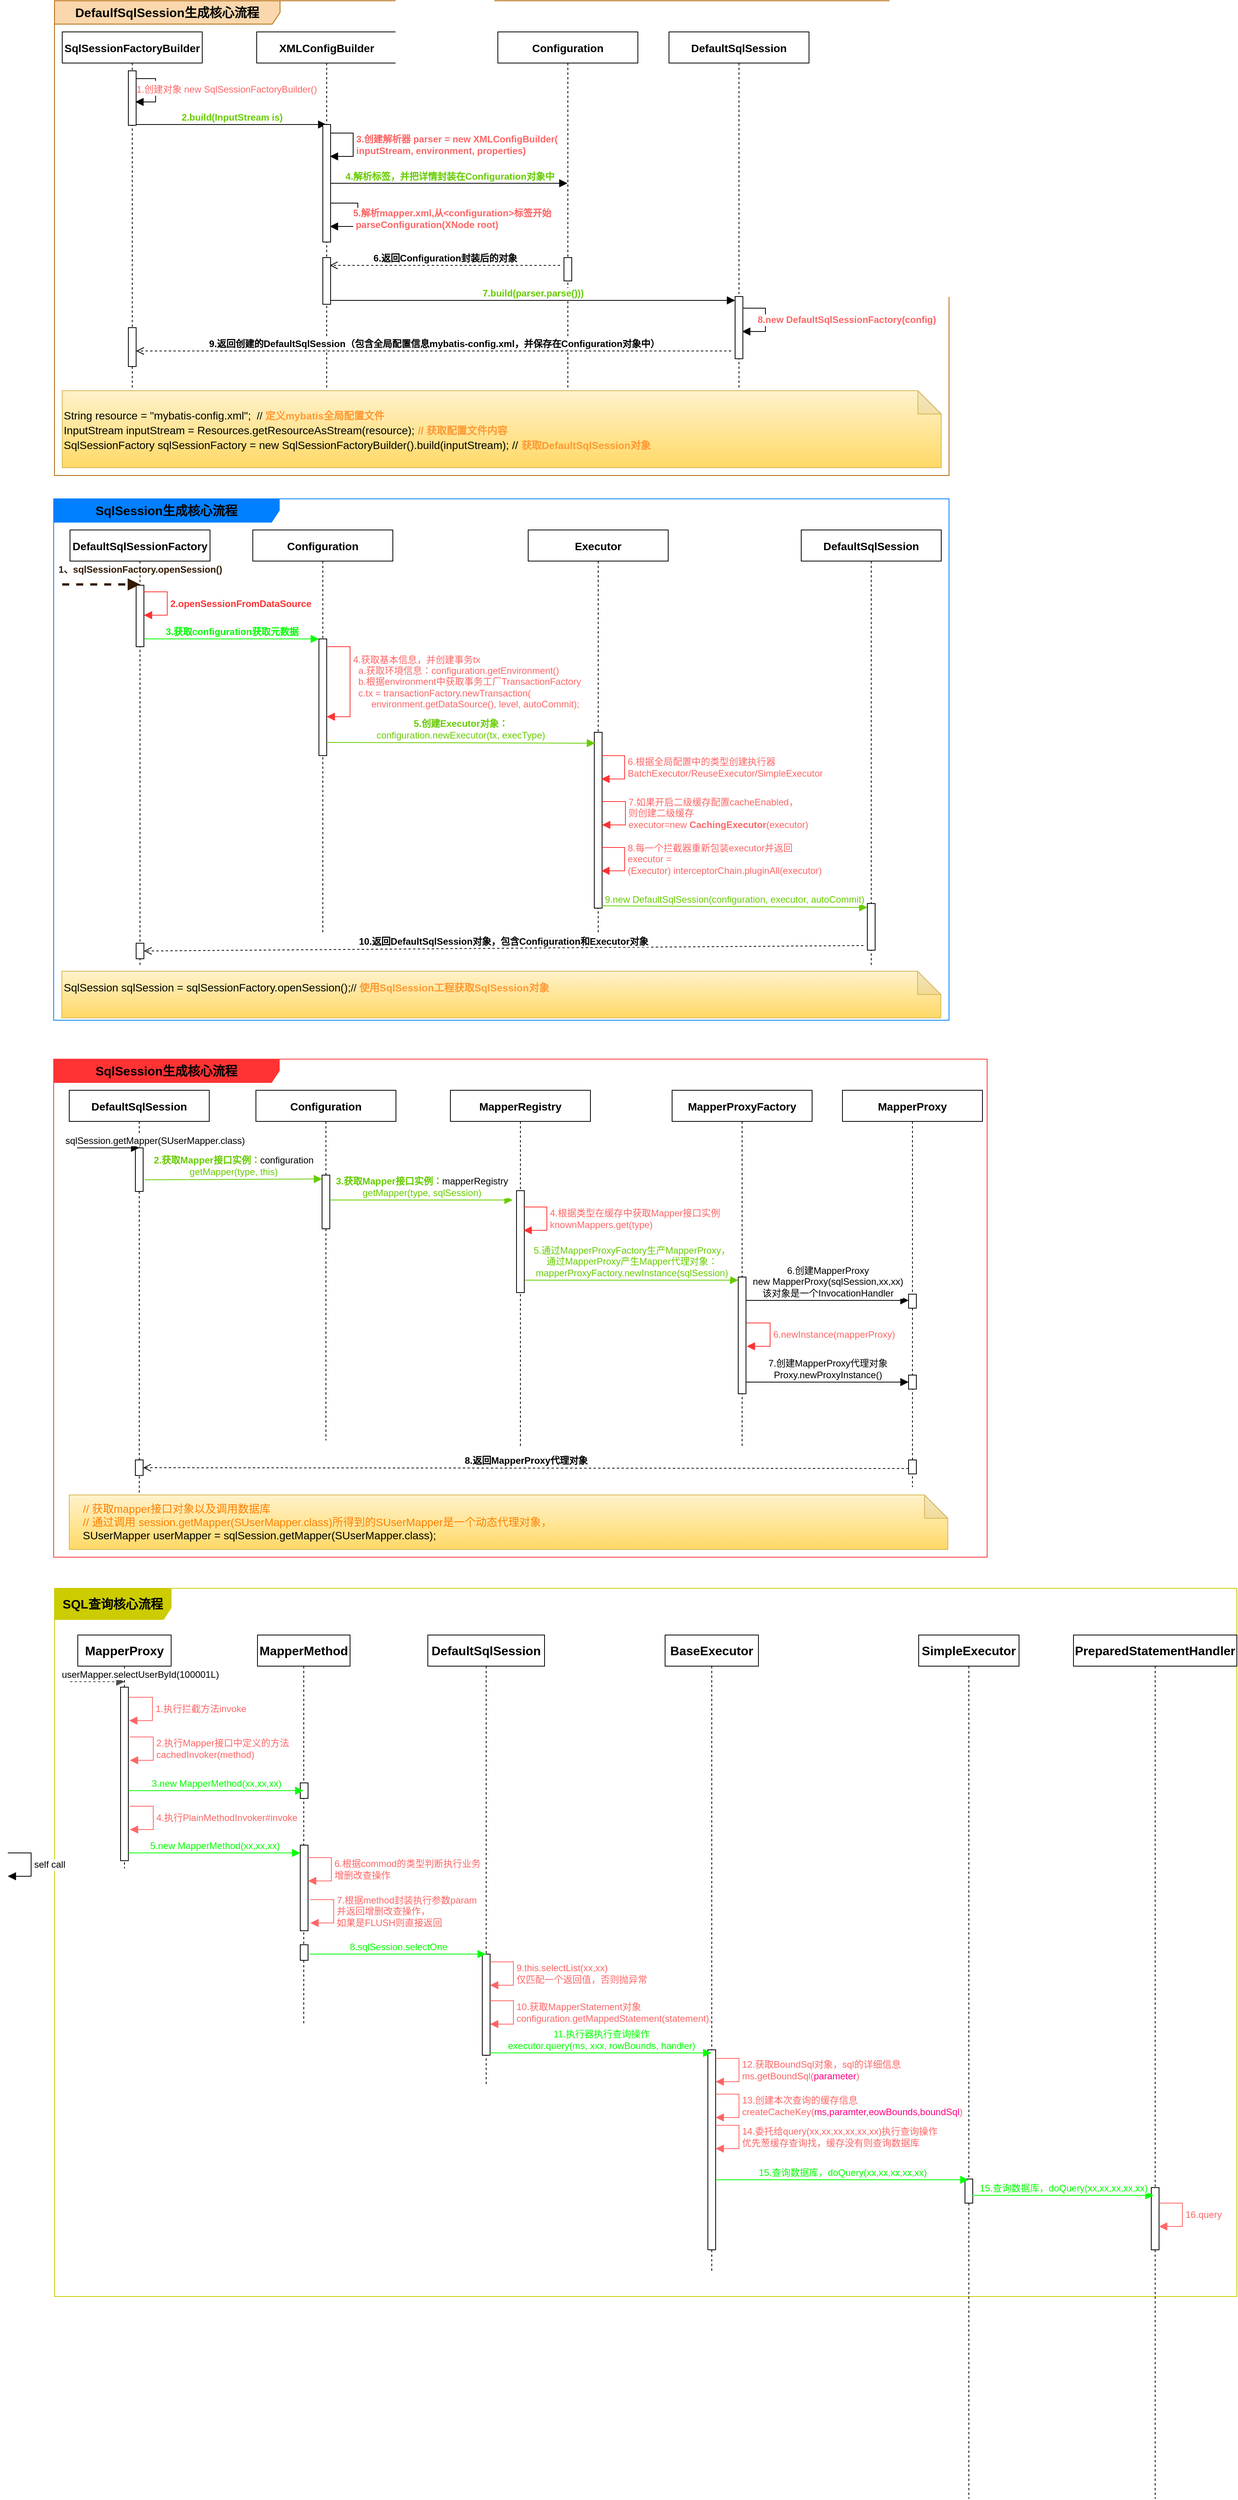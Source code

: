 <mxfile version="22.1.11" type="github">
  <diagram name="Page-1" id="13e1069c-82ec-6db2-03f1-153e76fe0fe0">
    <mxGraphModel dx="706" dy="691" grid="1" gridSize="10" guides="1" tooltips="1" connect="1" arrows="1" fold="1" page="1" pageScale="1" pageWidth="1100" pageHeight="850" background="none" math="0" shadow="0">
      <root>
        <mxCell id="0" />
        <mxCell id="1" parent="0" />
        <mxCell id="zjFDjqaOxEZ_G2lJnjP6-79" value="" style="group" vertex="1" connectable="0" parent="1">
          <mxGeometry x="70" width="1150" height="610" as="geometry" />
        </mxCell>
        <mxCell id="zjFDjqaOxEZ_G2lJnjP6-47" value="&lt;b&gt;DefaulfSqlSession生成核心流程&lt;/b&gt;" style="shape=umlFrame;whiteSpace=wrap;html=1;pointerEvents=0;fontSize=16;fillStyle=solid;swimlaneFillColor=default;width=290;height=30;fillColor=#fad7ac;strokeColor=#b46504;shadow=0;container=0;" vertex="1" parent="zjFDjqaOxEZ_G2lJnjP6-79">
          <mxGeometry width="1150" height="610" as="geometry" />
        </mxCell>
        <mxCell id="zjFDjqaOxEZ_G2lJnjP6-3" value="&lt;font style=&quot;font-size: 14px;&quot;&gt;&lt;b&gt;SqlSessionFactoryBuilder&lt;/b&gt;&lt;/font&gt;" style="shape=umlLifeline;perimeter=lifelinePerimeter;whiteSpace=wrap;html=1;container=0;dropTarget=0;collapsible=0;recursiveResize=0;outlineConnect=0;portConstraint=eastwest;newEdgeStyle={&quot;curved&quot;:0,&quot;rounded&quot;:0};fontSize=16;labelBackgroundColor=none;" vertex="1" parent="zjFDjqaOxEZ_G2lJnjP6-79">
          <mxGeometry x="10" y="40" width="180" height="460" as="geometry" />
        </mxCell>
        <mxCell id="zjFDjqaOxEZ_G2lJnjP6-11" value="" style="html=1;align=left;spacingLeft=2;endArrow=block;rounded=0;edgeStyle=orthogonalEdgeStyle;curved=0;rounded=0;fontSize=12;startSize=8;endSize=8;" edge="1" parent="zjFDjqaOxEZ_G2lJnjP6-79">
          <mxGeometry x="0.854" y="-10" relative="1" as="geometry">
            <mxPoint x="104" y="100" as="sourcePoint" />
            <Array as="points">
              <mxPoint x="130" y="100" />
              <mxPoint x="130" y="130" />
            </Array>
            <mxPoint x="104" y="130" as="targetPoint" />
            <mxPoint as="offset" />
          </mxGeometry>
        </mxCell>
        <mxCell id="zjFDjqaOxEZ_G2lJnjP6-14" value="&lt;font color=&quot;#ff6666&quot; style=&quot;font-size: 12px;&quot;&gt;1.创建对象 new SqlSessionFactoryBuilder()&lt;/font&gt;" style="edgeLabel;html=1;align=center;verticalAlign=middle;resizable=0;points=[];fontSize=16;container=0;" vertex="1" connectable="0" parent="zjFDjqaOxEZ_G2lJnjP6-11">
          <mxGeometry x="0.098" y="2" relative="1" as="geometry">
            <mxPoint x="89" y="-7" as="offset" />
          </mxGeometry>
        </mxCell>
        <mxCell id="zjFDjqaOxEZ_G2lJnjP6-13" value="&lt;b&gt;&lt;font style=&quot;font-size: 14px;&quot;&gt;XMLConfigBuilder&lt;/font&gt;&lt;/b&gt;" style="shape=umlLifeline;perimeter=lifelinePerimeter;whiteSpace=wrap;html=1;container=0;dropTarget=0;collapsible=0;recursiveResize=0;outlineConnect=0;portConstraint=eastwest;newEdgeStyle={&quot;curved&quot;:0,&quot;rounded&quot;:0};fontSize=16;labelBackgroundColor=none;" vertex="1" parent="zjFDjqaOxEZ_G2lJnjP6-79">
          <mxGeometry x="260" y="40" width="180" height="460" as="geometry" />
        </mxCell>
        <mxCell id="zjFDjqaOxEZ_G2lJnjP6-19" value="&lt;b&gt;&lt;font color=&quot;#66cc00&quot;&gt;2.build(InputStream is)&lt;/font&gt;&lt;/b&gt;" style="html=1;verticalAlign=bottom;endArrow=block;curved=0;rounded=0;fontSize=12;startSize=8;endSize=8;" edge="1" parent="zjFDjqaOxEZ_G2lJnjP6-79" target="zjFDjqaOxEZ_G2lJnjP6-13">
          <mxGeometry width="80" relative="1" as="geometry">
            <mxPoint x="105" y="159" as="sourcePoint" />
            <mxPoint x="185" y="159" as="targetPoint" />
          </mxGeometry>
        </mxCell>
        <mxCell id="zjFDjqaOxEZ_G2lJnjP6-28" value="&lt;b&gt;&lt;font color=&quot;#ff6666&quot;&gt;3.创建解析器 parser = new XMLConfigBuilder(&lt;br&gt;inputStream, environment, properties)&lt;/font&gt;&lt;/b&gt;" style="html=1;align=left;spacingLeft=2;endArrow=block;rounded=0;edgeStyle=orthogonalEdgeStyle;curved=0;rounded=0;fontSize=12;startSize=8;endSize=8;" edge="1" parent="zjFDjqaOxEZ_G2lJnjP6-79">
          <mxGeometry relative="1" as="geometry">
            <mxPoint x="354" y="170" as="sourcePoint" />
            <Array as="points">
              <mxPoint x="384" y="200" />
            </Array>
            <mxPoint x="354" y="200" as="targetPoint" />
          </mxGeometry>
        </mxCell>
        <mxCell id="zjFDjqaOxEZ_G2lJnjP6-29" value="&lt;b&gt;&lt;font style=&quot;font-size: 14px;&quot;&gt;Configuration&lt;/font&gt;&lt;/b&gt;" style="shape=umlLifeline;perimeter=lifelinePerimeter;whiteSpace=wrap;html=1;container=0;dropTarget=0;collapsible=0;recursiveResize=0;outlineConnect=0;portConstraint=eastwest;newEdgeStyle={&quot;curved&quot;:0,&quot;rounded&quot;:0};fontSize=16;labelBackgroundColor=none;" vertex="1" parent="zjFDjqaOxEZ_G2lJnjP6-79">
          <mxGeometry x="570" y="40" width="180" height="460" as="geometry" />
        </mxCell>
        <mxCell id="zjFDjqaOxEZ_G2lJnjP6-31" value="&lt;b&gt;&lt;font color=&quot;#66cc00&quot;&gt;4.解析标签，并把详情封装在Configuration对象中&lt;/font&gt;&lt;/b&gt;" style="html=1;verticalAlign=bottom;endArrow=block;curved=0;rounded=0;fontSize=12;startSize=8;endSize=8;" edge="1" parent="zjFDjqaOxEZ_G2lJnjP6-79" source="zjFDjqaOxEZ_G2lJnjP6-16" target="zjFDjqaOxEZ_G2lJnjP6-29">
          <mxGeometry width="80" relative="1" as="geometry">
            <mxPoint x="360" y="240" as="sourcePoint" />
            <mxPoint x="440" y="240" as="targetPoint" />
          </mxGeometry>
        </mxCell>
        <mxCell id="zjFDjqaOxEZ_G2lJnjP6-33" value="&lt;font style=&quot;&quot; color=&quot;#ff6666&quot;&gt;&lt;b&gt;5.解析mapper.xml,从&amp;lt;configuration&amp;gt;标签开始&lt;/b&gt;&lt;br&gt;&lt;b&gt;&amp;nbsp;parseConfiguration(XNode root)&lt;/b&gt;&lt;br&gt;&lt;/font&gt;" style="html=1;align=left;spacingLeft=2;endArrow=block;rounded=0;edgeStyle=orthogonalEdgeStyle;curved=0;rounded=0;fontSize=12;startSize=8;endSize=8;" edge="1" parent="zjFDjqaOxEZ_G2lJnjP6-79">
          <mxGeometry x="0.49" y="-10" relative="1" as="geometry">
            <mxPoint x="354" y="260" as="sourcePoint" />
            <Array as="points">
              <mxPoint x="390" y="260" />
              <mxPoint x="390" y="290" />
            </Array>
            <mxPoint x="354" y="290" as="targetPoint" />
            <mxPoint as="offset" />
          </mxGeometry>
        </mxCell>
        <mxCell id="zjFDjqaOxEZ_G2lJnjP6-37" value="&lt;b&gt;6.返回Configuration封装后的对象&lt;/b&gt;" style="html=1;verticalAlign=bottom;endArrow=open;dashed=1;endSize=8;curved=0;rounded=0;fontSize=12;" edge="1" parent="zjFDjqaOxEZ_G2lJnjP6-79">
          <mxGeometry relative="1" as="geometry">
            <mxPoint x="650" y="340" as="sourcePoint" />
            <mxPoint x="354" y="340" as="targetPoint" />
          </mxGeometry>
        </mxCell>
        <mxCell id="zjFDjqaOxEZ_G2lJnjP6-38" value="&lt;b&gt;&lt;font style=&quot;font-size: 14px;&quot;&gt;DefaultSqlSession&lt;/font&gt;&lt;/b&gt;" style="shape=umlLifeline;perimeter=lifelinePerimeter;whiteSpace=wrap;html=1;container=0;dropTarget=0;collapsible=0;recursiveResize=0;outlineConnect=0;portConstraint=eastwest;newEdgeStyle={&quot;curved&quot;:0,&quot;rounded&quot;:0};fontSize=16;labelBackgroundColor=none;" vertex="1" parent="zjFDjqaOxEZ_G2lJnjP6-79">
          <mxGeometry x="790" y="40" width="180" height="460" as="geometry" />
        </mxCell>
        <mxCell id="zjFDjqaOxEZ_G2lJnjP6-42" value="&lt;font style=&quot;&quot; color=&quot;#ff6666&quot;&gt;&lt;b&gt;8.new DefaultSqlSessionFactory(config)&lt;/b&gt;&lt;/font&gt;" style="html=1;align=left;spacingLeft=2;endArrow=block;rounded=0;edgeStyle=orthogonalEdgeStyle;curved=0;rounded=0;fontSize=12;startSize=8;endSize=8;" edge="1" parent="zjFDjqaOxEZ_G2lJnjP6-79">
          <mxGeometry y="-14" relative="1" as="geometry">
            <mxPoint x="884" y="395" as="sourcePoint" />
            <Array as="points">
              <mxPoint x="914" y="425" />
            </Array>
            <mxPoint x="884" y="425" as="targetPoint" />
            <mxPoint as="offset" />
          </mxGeometry>
        </mxCell>
        <mxCell id="zjFDjqaOxEZ_G2lJnjP6-45" value="&lt;b&gt;9.返回创建的DefaultSqlSession（包含全局配置信息mybatis-config.xml，并保存在Configuration对象中）&lt;/b&gt;" style="html=1;verticalAlign=bottom;endArrow=open;dashed=1;endSize=8;curved=0;rounded=0;fontSize=12;" edge="1" parent="zjFDjqaOxEZ_G2lJnjP6-79">
          <mxGeometry relative="1" as="geometry">
            <mxPoint x="870" y="450" as="sourcePoint" />
            <mxPoint x="105" y="450" as="targetPoint" />
          </mxGeometry>
        </mxCell>
        <mxCell id="zjFDjqaOxEZ_G2lJnjP6-49" value="&lt;div style=&quot;&quot;&gt;&lt;font style=&quot;font-size: 14px;&quot;&gt;String resource = &quot;mybatis-config.xml&quot;;&amp;nbsp;&lt;/font&gt;&lt;span style=&quot;font-size: 13px;&quot;&gt; // &lt;b&gt;&lt;font color=&quot;#ff9933&quot;&gt;定义&lt;/font&gt;&lt;font style=&quot;font-size: 13px;&quot; color=&quot;#ff9933&quot;&gt;mybatis全局配置文件&lt;/font&gt;&lt;/b&gt;&lt;/span&gt;&lt;/div&gt;&lt;div style=&quot;&quot;&gt;&lt;font style=&quot;font-size: 14px;&quot;&gt;InputStream inputStream = Resources.getResourceAsStream(resource);&lt;/font&gt; &lt;b style=&quot;font-size: 14px;&quot;&gt;&lt;font style=&quot;font-size: 13px;&quot; color=&quot;#ff9933&quot;&gt;// 获取配置文件内容&lt;/font&gt;&lt;/b&gt;&lt;/div&gt;&lt;div style=&quot;&quot;&gt;&lt;font style=&quot;font-size: 14px;&quot;&gt;SqlSessionFactory sqlSessionFactory = new SqlSessionFactoryBuilder().build(inputStream); //&lt;/font&gt; &lt;b style=&quot;font-size: 14px;&quot;&gt;&lt;font color=&quot;#ff9933&quot; style=&quot;font-size: 13px;&quot;&gt;获取DefaultSqlSession对象&lt;/font&gt;&lt;/b&gt;&lt;/div&gt;" style="shape=note;whiteSpace=wrap;html=1;backgroundOutline=1;darkOpacity=0.05;fontSize=16;fillColor=#fff2cc;strokeColor=#d6b656;align=left;gradientColor=#ffd966;container=0;" vertex="1" parent="zjFDjqaOxEZ_G2lJnjP6-79">
          <mxGeometry x="10" y="501" width="1130" height="99" as="geometry" />
        </mxCell>
        <mxCell id="zjFDjqaOxEZ_G2lJnjP6-9" value="" style="html=1;points=[[0,0,0,0,5],[0,1,0,0,-5],[1,0,0,0,5],[1,1,0,0,-5]];perimeter=orthogonalPerimeter;outlineConnect=0;targetShapes=umlLifeline;portConstraint=eastwest;newEdgeStyle={&quot;curved&quot;:0,&quot;rounded&quot;:0};fontSize=16;container=0;" vertex="1" parent="zjFDjqaOxEZ_G2lJnjP6-79">
          <mxGeometry x="95" y="90" width="10" height="70" as="geometry" />
        </mxCell>
        <mxCell id="zjFDjqaOxEZ_G2lJnjP6-46" value="" style="html=1;points=[[0,0,0,0,5],[0,1,0,0,-5],[1,0,0,0,5],[1,1,0,0,-5]];perimeter=orthogonalPerimeter;outlineConnect=0;targetShapes=umlLifeline;portConstraint=eastwest;newEdgeStyle={&quot;curved&quot;:0,&quot;rounded&quot;:0};fontSize=16;container=0;" vertex="1" parent="zjFDjqaOxEZ_G2lJnjP6-79">
          <mxGeometry x="95" y="420" width="10" height="50" as="geometry" />
        </mxCell>
        <mxCell id="zjFDjqaOxEZ_G2lJnjP6-16" value="" style="html=1;points=[[0,0,0,0,5],[0,1,0,0,-5],[1,0,0,0,5],[1,1,0,0,-5]];perimeter=orthogonalPerimeter;outlineConnect=0;targetShapes=umlLifeline;portConstraint=eastwest;newEdgeStyle={&quot;curved&quot;:0,&quot;rounded&quot;:0};fontSize=16;container=0;" vertex="1" parent="zjFDjqaOxEZ_G2lJnjP6-79">
          <mxGeometry x="345" y="159" width="10" height="151" as="geometry" />
        </mxCell>
        <mxCell id="zjFDjqaOxEZ_G2lJnjP6-36" value="" style="html=1;points=[[0,0,0,0,5],[0,1,0,0,-5],[1,0,0,0,5],[1,1,0,0,-5]];perimeter=orthogonalPerimeter;outlineConnect=0;targetShapes=umlLifeline;portConstraint=eastwest;newEdgeStyle={&quot;curved&quot;:0,&quot;rounded&quot;:0};fontSize=16;container=0;" vertex="1" parent="zjFDjqaOxEZ_G2lJnjP6-79">
          <mxGeometry x="345" y="330" width="10" height="60" as="geometry" />
        </mxCell>
        <mxCell id="zjFDjqaOxEZ_G2lJnjP6-35" value="" style="html=1;points=[[0,0,0,0,5],[0,1,0,0,-5],[1,0,0,0,5],[1,1,0,0,-5]];perimeter=orthogonalPerimeter;outlineConnect=0;targetShapes=umlLifeline;portConstraint=eastwest;newEdgeStyle={&quot;curved&quot;:0,&quot;rounded&quot;:0};fontSize=16;container=0;" vertex="1" parent="zjFDjqaOxEZ_G2lJnjP6-79">
          <mxGeometry x="655" y="330" width="10" height="30" as="geometry" />
        </mxCell>
        <mxCell id="zjFDjqaOxEZ_G2lJnjP6-39" value="" style="html=1;points=[[0,0,0,0,5],[0,1,0,0,-5],[1,0,0,0,5],[1,1,0,0,-5]];perimeter=orthogonalPerimeter;outlineConnect=0;targetShapes=umlLifeline;portConstraint=eastwest;newEdgeStyle={&quot;curved&quot;:0,&quot;rounded&quot;:0};fontSize=16;container=0;" vertex="1" parent="zjFDjqaOxEZ_G2lJnjP6-79">
          <mxGeometry x="875" y="380" width="10" height="80" as="geometry" />
        </mxCell>
        <mxCell id="zjFDjqaOxEZ_G2lJnjP6-40" value="&lt;b&gt;&lt;font color=&quot;#66cc00&quot;&gt;7.build(parser.parse()))&lt;/font&gt;&lt;/b&gt;" style="html=1;verticalAlign=bottom;endArrow=block;curved=0;rounded=0;fontSize=12;startSize=8;endSize=8;exitX=1;exitY=1;exitDx=0;exitDy=-5;exitPerimeter=0;entryX=0;entryY=0;entryDx=0;entryDy=5;entryPerimeter=0;" edge="1" parent="zjFDjqaOxEZ_G2lJnjP6-79" source="zjFDjqaOxEZ_G2lJnjP6-36" target="zjFDjqaOxEZ_G2lJnjP6-39">
          <mxGeometry width="80" relative="1" as="geometry">
            <mxPoint x="354" y="374" as="sourcePoint" />
            <mxPoint x="870" y="390" as="targetPoint" />
          </mxGeometry>
        </mxCell>
        <mxCell id="zjFDjqaOxEZ_G2lJnjP6-135" value="" style="group" vertex="1" connectable="0" parent="1">
          <mxGeometry x="69" y="640" width="1151" height="670" as="geometry" />
        </mxCell>
        <mxCell id="zjFDjqaOxEZ_G2lJnjP6-81" value="&lt;b&gt;SqlSession生成核心流程&lt;/b&gt;" style="shape=umlFrame;whiteSpace=wrap;html=1;pointerEvents=0;fontSize=16;fillStyle=solid;swimlaneFillColor=default;width=290;height=30;fillColor=#007FFF;strokeColor=#007FFF;shadow=0;container=0;gradientColor=none;" vertex="1" parent="zjFDjqaOxEZ_G2lJnjP6-135">
          <mxGeometry width="1151" height="670" as="geometry" />
        </mxCell>
        <mxCell id="zjFDjqaOxEZ_G2lJnjP6-82" value="&lt;font style=&quot;font-size: 14px;&quot;&gt;&lt;b&gt;DefaultSqlSessionFactory&lt;/b&gt;&lt;/font&gt;" style="shape=umlLifeline;perimeter=lifelinePerimeter;whiteSpace=wrap;html=1;container=0;dropTarget=0;collapsible=0;recursiveResize=0;outlineConnect=0;portConstraint=eastwest;newEdgeStyle={&quot;curved&quot;:0,&quot;rounded&quot;:0};fontSize=16;labelBackgroundColor=none;" vertex="1" parent="zjFDjqaOxEZ_G2lJnjP6-135">
          <mxGeometry x="21" y="40" width="180" height="560" as="geometry" />
        </mxCell>
        <mxCell id="zjFDjqaOxEZ_G2lJnjP6-96" value="" style="html=1;points=[[0,0,0,0,5],[0,1,0,0,-5],[1,0,0,0,5],[1,1,0,0,-5]];perimeter=orthogonalPerimeter;outlineConnect=0;targetShapes=umlLifeline;portConstraint=eastwest;newEdgeStyle={&quot;curved&quot;:0,&quot;rounded&quot;:0};fontSize=16;container=0;" vertex="1" parent="zjFDjqaOxEZ_G2lJnjP6-82">
          <mxGeometry x="85" y="71" width="10" height="79" as="geometry" />
        </mxCell>
        <mxCell id="zjFDjqaOxEZ_G2lJnjP6-133" value="" style="html=1;points=[[0,0,0,0,5],[0,1,0,0,-5],[1,0,0,0,5],[1,1,0,0,-5]];perimeter=orthogonalPerimeter;outlineConnect=0;targetShapes=umlLifeline;portConstraint=eastwest;newEdgeStyle={&quot;curved&quot;:0,&quot;rounded&quot;:0};fontSize=16;" vertex="1" parent="zjFDjqaOxEZ_G2lJnjP6-82">
          <mxGeometry x="85" y="531" width="10" height="20" as="geometry" />
        </mxCell>
        <mxCell id="zjFDjqaOxEZ_G2lJnjP6-85" value="&lt;b style=&quot;border-color: var(--border-color);&quot;&gt;&lt;font style=&quot;border-color: var(--border-color); font-size: 14px;&quot;&gt;Configuration&lt;/font&gt;&lt;/b&gt;" style="shape=umlLifeline;perimeter=lifelinePerimeter;whiteSpace=wrap;html=1;container=0;dropTarget=0;collapsible=0;recursiveResize=0;outlineConnect=0;portConstraint=eastwest;newEdgeStyle={&quot;curved&quot;:0,&quot;rounded&quot;:0};fontSize=16;labelBackgroundColor=none;" vertex="1" parent="zjFDjqaOxEZ_G2lJnjP6-135">
          <mxGeometry x="256" y="40" width="180" height="520" as="geometry" />
        </mxCell>
        <mxCell id="zjFDjqaOxEZ_G2lJnjP6-119" value="" style="html=1;points=[[0,0,0,0,5],[0,1,0,0,-5],[1,0,0,0,5],[1,1,0,0,-5]];perimeter=orthogonalPerimeter;outlineConnect=0;targetShapes=umlLifeline;portConstraint=eastwest;newEdgeStyle={&quot;curved&quot;:0,&quot;rounded&quot;:0};fontSize=16;" vertex="1" parent="zjFDjqaOxEZ_G2lJnjP6-85">
          <mxGeometry x="85" y="140" width="10" height="150" as="geometry" />
        </mxCell>
        <mxCell id="zjFDjqaOxEZ_G2lJnjP6-88" value="&lt;b&gt;&lt;font style=&quot;font-size: 14px;&quot;&gt;Executor&lt;/font&gt;&lt;/b&gt;" style="shape=umlLifeline;perimeter=lifelinePerimeter;whiteSpace=wrap;html=1;container=0;dropTarget=0;collapsible=0;recursiveResize=0;outlineConnect=0;portConstraint=eastwest;newEdgeStyle={&quot;curved&quot;:0,&quot;rounded&quot;:0};fontSize=16;labelBackgroundColor=none;" vertex="1" parent="zjFDjqaOxEZ_G2lJnjP6-135">
          <mxGeometry x="610" y="40" width="180" height="520" as="geometry" />
        </mxCell>
        <mxCell id="zjFDjqaOxEZ_G2lJnjP6-121" value="" style="html=1;points=[[0,0,0,0,5],[0,1,0,0,-5],[1,0,0,0,5],[1,1,0,0,-5]];perimeter=orthogonalPerimeter;outlineConnect=0;targetShapes=umlLifeline;portConstraint=eastwest;newEdgeStyle={&quot;curved&quot;:0,&quot;rounded&quot;:0};fontSize=16;" vertex="1" parent="zjFDjqaOxEZ_G2lJnjP6-88">
          <mxGeometry x="85" y="260" width="10" height="226" as="geometry" />
        </mxCell>
        <mxCell id="zjFDjqaOxEZ_G2lJnjP6-92" value="&lt;b&gt;&lt;font style=&quot;font-size: 14px;&quot;&gt;DefaultSqlSession&lt;/font&gt;&lt;/b&gt;" style="shape=umlLifeline;perimeter=lifelinePerimeter;whiteSpace=wrap;html=1;container=0;dropTarget=0;collapsible=0;recursiveResize=0;outlineConnect=0;portConstraint=eastwest;newEdgeStyle={&quot;curved&quot;:0,&quot;rounded&quot;:0};fontSize=16;labelBackgroundColor=none;" vertex="1" parent="zjFDjqaOxEZ_G2lJnjP6-135">
          <mxGeometry x="961" y="40" width="180" height="560" as="geometry" />
        </mxCell>
        <mxCell id="zjFDjqaOxEZ_G2lJnjP6-126" value="" style="html=1;points=[[0,0,0,0,5],[0,1,0,0,-5],[1,0,0,0,5],[1,1,0,0,-5]];perimeter=orthogonalPerimeter;outlineConnect=0;targetShapes=umlLifeline;portConstraint=eastwest;newEdgeStyle={&quot;curved&quot;:0,&quot;rounded&quot;:0};fontSize=16;" vertex="1" parent="zjFDjqaOxEZ_G2lJnjP6-92">
          <mxGeometry x="85" y="480" width="10" height="60" as="geometry" />
        </mxCell>
        <mxCell id="zjFDjqaOxEZ_G2lJnjP6-95" value="&lt;div style=&quot;font-size: 14px;&quot;&gt;&lt;font style=&quot;font-size: 14px;&quot;&gt;SqlSession sqlSession = sqlSessionFactory.openSession();&lt;/font&gt;&lt;span style=&quot;font-size: 13px; background-color: initial;&quot;&gt;// &lt;font color=&quot;#ff9933&quot;&gt;&lt;b&gt;使用SqlSession工程获取SqlSession对象&lt;/b&gt;&lt;/font&gt;&lt;/span&gt;&lt;/div&gt;&lt;div style=&quot;&quot;&gt;&lt;br&gt;&lt;/div&gt;" style="shape=note;whiteSpace=wrap;html=1;backgroundOutline=1;darkOpacity=0.05;fontSize=16;fillColor=#fff2cc;strokeColor=#d6b656;align=left;gradientColor=#ffd966;container=0;" vertex="1" parent="zjFDjqaOxEZ_G2lJnjP6-135">
          <mxGeometry x="10.5" y="607" width="1130" height="60" as="geometry" />
        </mxCell>
        <mxCell id="zjFDjqaOxEZ_G2lJnjP6-106" value="&lt;b&gt;&lt;font color=&quot;#331a00&quot;&gt;1、sqlSessionFactory.openSession()&lt;/font&gt;&lt;/b&gt;" style="html=1;verticalAlign=bottom;endArrow=block;curved=0;rounded=0;fontSize=12;startSize=8;endSize=8;dashed=1;strokeWidth=3;strokeColor=#331A00;" edge="1" parent="zjFDjqaOxEZ_G2lJnjP6-135">
          <mxGeometry x="1" y="10" width="80" relative="1" as="geometry">
            <mxPoint x="11" y="110" as="sourcePoint" />
            <mxPoint x="111" y="110" as="targetPoint" />
            <mxPoint as="offset" />
          </mxGeometry>
        </mxCell>
        <mxCell id="zjFDjqaOxEZ_G2lJnjP6-110" value="&lt;b&gt;&lt;font color=&quot;#ff3333&quot;&gt;2.openSessionFromDataSource&lt;/font&gt;&lt;/b&gt;" style="html=1;align=left;spacingLeft=2;endArrow=block;rounded=0;edgeStyle=orthogonalEdgeStyle;curved=0;rounded=0;fontSize=12;startSize=8;endSize=8;strokeColor=#FF3333;" edge="1" parent="zjFDjqaOxEZ_G2lJnjP6-135">
          <mxGeometry relative="1" as="geometry">
            <mxPoint x="116" y="119.5" as="sourcePoint" />
            <Array as="points">
              <mxPoint x="146" y="149.5" />
            </Array>
            <mxPoint x="116" y="149.5" as="targetPoint" />
            <mxPoint as="offset" />
          </mxGeometry>
        </mxCell>
        <mxCell id="zjFDjqaOxEZ_G2lJnjP6-120" value="&lt;b&gt;&lt;font color=&quot;#00ff00&quot;&gt;3.获取configuration获取元数据&lt;/font&gt;&lt;/b&gt;" style="html=1;verticalAlign=bottom;endArrow=block;curved=0;rounded=0;fontSize=12;startSize=8;endSize=8;strokeColor=#00FF00;" edge="1" parent="zjFDjqaOxEZ_G2lJnjP6-135">
          <mxGeometry width="80" relative="1" as="geometry">
            <mxPoint x="117" y="180" as="sourcePoint" />
            <mxPoint x="341" y="180" as="targetPoint" />
          </mxGeometry>
        </mxCell>
        <mxCell id="zjFDjqaOxEZ_G2lJnjP6-122" value="&lt;font color=&quot;#66cc00&quot;&gt;&lt;b&gt;5.创建Executor对象：&lt;/b&gt;&lt;br&gt;configuration.newExecutor(tx, execType)&lt;/font&gt;" style="html=1;verticalAlign=bottom;endArrow=block;curved=0;rounded=0;fontSize=12;startSize=8;endSize=8;strokeColor=#66CC00;" edge="1" parent="zjFDjqaOxEZ_G2lJnjP6-135">
          <mxGeometry width="80" relative="1" as="geometry">
            <mxPoint x="351" y="313" as="sourcePoint" />
            <mxPoint x="696" y="314" as="targetPoint" />
          </mxGeometry>
        </mxCell>
        <mxCell id="zjFDjqaOxEZ_G2lJnjP6-124" value="&lt;font color=&quot;#ff6666&quot;&gt;7.如果开启二级缓存配置cacheEnabled，&lt;br&gt;则创建二级缓存 &lt;br&gt;executor=new &lt;b&gt;CachingExecutor&lt;/b&gt;(executor)&lt;/font&gt;" style="html=1;align=left;spacingLeft=2;endArrow=block;rounded=0;edgeStyle=orthogonalEdgeStyle;curved=0;rounded=0;fontSize=12;startSize=8;endSize=8;strokeColor=#FF3333;" edge="1" parent="zjFDjqaOxEZ_G2lJnjP6-135">
          <mxGeometry relative="1" as="geometry">
            <mxPoint x="705" y="389" as="sourcePoint" />
            <Array as="points">
              <mxPoint x="735" y="419" />
            </Array>
            <mxPoint x="705" y="419" as="targetPoint" />
            <mxPoint as="offset" />
          </mxGeometry>
        </mxCell>
        <mxCell id="zjFDjqaOxEZ_G2lJnjP6-125" value="&lt;font color=&quot;#ff6666&quot;&gt;8.每一个拦截器重新包装executor并返回&lt;br&gt;executor = &lt;br&gt;(Executor) interceptorChain.pluginAll(executor)&lt;/font&gt;" style="html=1;align=left;spacingLeft=2;endArrow=block;rounded=0;edgeStyle=orthogonalEdgeStyle;curved=0;rounded=0;fontSize=12;startSize=8;endSize=8;strokeColor=#FF3333;" edge="1" parent="zjFDjqaOxEZ_G2lJnjP6-135">
          <mxGeometry relative="1" as="geometry">
            <mxPoint x="704" y="448" as="sourcePoint" />
            <Array as="points">
              <mxPoint x="734" y="478" />
            </Array>
            <mxPoint x="704" y="478" as="targetPoint" />
            <mxPoint as="offset" />
          </mxGeometry>
        </mxCell>
        <mxCell id="zjFDjqaOxEZ_G2lJnjP6-127" value="&lt;font color=&quot;#66cc00&quot;&gt;9.new DefaultSqlSession(configuration, executor, autoCommit)&lt;/font&gt;" style="html=1;verticalAlign=bottom;endArrow=block;curved=0;rounded=0;fontSize=12;startSize=8;endSize=8;entryX=0;entryY=0;entryDx=0;entryDy=5;entryPerimeter=0;strokeColor=#66CC00;" edge="1" parent="zjFDjqaOxEZ_G2lJnjP6-135" target="zjFDjqaOxEZ_G2lJnjP6-126">
          <mxGeometry width="80" relative="1" as="geometry">
            <mxPoint x="705" y="523" as="sourcePoint" />
            <mxPoint x="1041" y="524" as="targetPoint" />
          </mxGeometry>
        </mxCell>
        <mxCell id="zjFDjqaOxEZ_G2lJnjP6-128" value="&lt;b&gt;10.返回DefaultSqlSession对象，包含Configuration和Executor对象&lt;/b&gt;" style="html=1;verticalAlign=bottom;endArrow=open;dashed=1;endSize=8;curved=0;rounded=0;fontSize=12;entryX=1;entryY=1;entryDx=0;entryDy=-5;entryPerimeter=0;" edge="1" parent="zjFDjqaOxEZ_G2lJnjP6-135">
          <mxGeometry x="0.001" relative="1" as="geometry">
            <mxPoint x="1041" y="574" as="sourcePoint" />
            <mxPoint x="116" y="581" as="targetPoint" />
            <mxPoint as="offset" />
          </mxGeometry>
        </mxCell>
        <mxCell id="zjFDjqaOxEZ_G2lJnjP6-132" value="&lt;div&gt;&lt;font color=&quot;#ff6666&quot;&gt;4.获取基本信息，并创建事务tx&lt;/font&gt;&lt;/div&gt;&lt;div&gt;&lt;font color=&quot;#ff6666&quot;&gt;&amp;nbsp; a.获取环境信息：configuration.getEnvironment()&lt;/font&gt;&lt;/div&gt;&lt;div&gt;&lt;font color=&quot;#ff6666&quot;&gt;&amp;nbsp; b.根据environment中获取事务工厂TransactionFactory&lt;/font&gt;&lt;/div&gt;&lt;div&gt;&lt;font color=&quot;#ff6666&quot;&gt;&amp;nbsp; c.tx = transactionFactory.newTransaction(&lt;/font&gt;&lt;/div&gt;&lt;div&gt;&lt;font color=&quot;#ff6666&quot;&gt;&amp;nbsp; &amp;nbsp; &amp;nbsp; &amp;nbsp;environment.getDataSource(), level, autoCommit);&lt;/font&gt;&lt;/div&gt;" style="html=1;align=left;spacingLeft=2;endArrow=block;rounded=0;edgeStyle=orthogonalEdgeStyle;curved=0;rounded=0;fontSize=12;startSize=8;endSize=8;strokeColor=#FF3333;" edge="1" parent="zjFDjqaOxEZ_G2lJnjP6-135">
          <mxGeometry relative="1" as="geometry">
            <mxPoint x="351" y="190" as="sourcePoint" />
            <Array as="points">
              <mxPoint x="381" y="190" />
              <mxPoint x="381" y="280" />
              <mxPoint x="351" y="280" />
            </Array>
            <mxPoint x="351" y="280" as="targetPoint" />
            <mxPoint as="offset" />
          </mxGeometry>
        </mxCell>
        <mxCell id="zjFDjqaOxEZ_G2lJnjP6-134" value="&lt;div&gt;&lt;font color=&quot;#ff6666&quot;&gt;6.根据全局配置中的类型创建执行器&lt;/font&gt;&lt;/div&gt;&lt;div&gt;&lt;font color=&quot;#ff6666&quot;&gt;BatchExecutor/ReuseExecutor/SimpleExecutor&lt;/font&gt;&lt;/div&gt;" style="html=1;align=left;spacingLeft=2;endArrow=block;rounded=0;edgeStyle=orthogonalEdgeStyle;curved=0;rounded=0;fontSize=12;startSize=8;endSize=8;strokeColor=#FF3333;" edge="1" parent="zjFDjqaOxEZ_G2lJnjP6-135">
          <mxGeometry relative="1" as="geometry">
            <mxPoint x="704" y="330" as="sourcePoint" />
            <Array as="points">
              <mxPoint x="734" y="360" />
            </Array>
            <mxPoint x="704" y="360" as="targetPoint" />
            <mxPoint as="offset" />
          </mxGeometry>
        </mxCell>
        <mxCell id="zjFDjqaOxEZ_G2lJnjP6-185" value="" style="group" vertex="1" connectable="0" parent="1">
          <mxGeometry x="69" y="1360" width="1200" height="640" as="geometry" />
        </mxCell>
        <mxCell id="zjFDjqaOxEZ_G2lJnjP6-140" value="&lt;b&gt;SqlSession生成核心流程&lt;/b&gt;" style="shape=umlFrame;whiteSpace=wrap;html=1;pointerEvents=0;fontSize=16;fillStyle=solid;swimlaneFillColor=default;width=290;height=30;fillColor=#FF3333;strokeColor=#FF3333;shadow=0;container=0;gradientColor=none;" vertex="1" parent="zjFDjqaOxEZ_G2lJnjP6-185">
          <mxGeometry width="1200" height="640" as="geometry" />
        </mxCell>
        <mxCell id="zjFDjqaOxEZ_G2lJnjP6-141" value="&lt;font style=&quot;font-size: 14px;&quot;&gt;&lt;b&gt;DefaultSqlSession&lt;/b&gt;&lt;/font&gt;" style="shape=umlLifeline;perimeter=lifelinePerimeter;whiteSpace=wrap;html=1;container=0;dropTarget=0;collapsible=0;recursiveResize=0;outlineConnect=0;portConstraint=eastwest;newEdgeStyle={&quot;curved&quot;:0,&quot;rounded&quot;:0};fontSize=16;labelBackgroundColor=none;" vertex="1" parent="zjFDjqaOxEZ_G2lJnjP6-185">
          <mxGeometry x="20" y="40" width="180" height="520" as="geometry" />
        </mxCell>
        <mxCell id="zjFDjqaOxEZ_G2lJnjP6-142" value="" style="html=1;points=[[0,0,0,0,5],[0,1,0,0,-5],[1,0,0,0,5],[1,1,0,0,-5]];perimeter=orthogonalPerimeter;outlineConnect=0;targetShapes=umlLifeline;portConstraint=eastwest;newEdgeStyle={&quot;curved&quot;:0,&quot;rounded&quot;:0};fontSize=16;container=0;" vertex="1" parent="zjFDjqaOxEZ_G2lJnjP6-141">
          <mxGeometry x="85" y="74" width="10" height="56" as="geometry" />
        </mxCell>
        <mxCell id="zjFDjqaOxEZ_G2lJnjP6-143" value="" style="html=1;points=[[0,0,0,0,5],[0,1,0,0,-5],[1,0,0,0,5],[1,1,0,0,-5]];perimeter=orthogonalPerimeter;outlineConnect=0;targetShapes=umlLifeline;portConstraint=eastwest;newEdgeStyle={&quot;curved&quot;:0,&quot;rounded&quot;:0};fontSize=16;" vertex="1" parent="zjFDjqaOxEZ_G2lJnjP6-141">
          <mxGeometry x="85" y="475" width="10" height="20" as="geometry" />
        </mxCell>
        <mxCell id="zjFDjqaOxEZ_G2lJnjP6-144" value="&lt;b style=&quot;border-color: var(--border-color);&quot;&gt;&lt;font style=&quot;border-color: var(--border-color); font-size: 14px;&quot;&gt;Configuration&lt;/font&gt;&lt;/b&gt;" style="shape=umlLifeline;perimeter=lifelinePerimeter;whiteSpace=wrap;html=1;container=0;dropTarget=0;collapsible=0;recursiveResize=0;outlineConnect=0;portConstraint=eastwest;newEdgeStyle={&quot;curved&quot;:0,&quot;rounded&quot;:0};fontSize=16;labelBackgroundColor=none;" vertex="1" parent="zjFDjqaOxEZ_G2lJnjP6-185">
          <mxGeometry x="260" y="40" width="180" height="450" as="geometry" />
        </mxCell>
        <mxCell id="zjFDjqaOxEZ_G2lJnjP6-145" value="" style="html=1;points=[[0,0,0,0,5],[0,1,0,0,-5],[1,0,0,0,5],[1,1,0,0,-5]];perimeter=orthogonalPerimeter;outlineConnect=0;targetShapes=umlLifeline;portConstraint=eastwest;newEdgeStyle={&quot;curved&quot;:0,&quot;rounded&quot;:0};fontSize=16;" vertex="1" parent="zjFDjqaOxEZ_G2lJnjP6-144">
          <mxGeometry x="85" y="109" width="10" height="69" as="geometry" />
        </mxCell>
        <mxCell id="zjFDjqaOxEZ_G2lJnjP6-146" value="&lt;b&gt;&lt;font style=&quot;font-size: 14px;&quot;&gt;MapperRegistry&lt;/font&gt;&lt;/b&gt;" style="shape=umlLifeline;perimeter=lifelinePerimeter;whiteSpace=wrap;html=1;container=0;dropTarget=0;collapsible=0;recursiveResize=0;outlineConnect=0;portConstraint=eastwest;newEdgeStyle={&quot;curved&quot;:0,&quot;rounded&quot;:0};fontSize=16;labelBackgroundColor=none;" vertex="1" parent="zjFDjqaOxEZ_G2lJnjP6-185">
          <mxGeometry x="510" y="40" width="180" height="460" as="geometry" />
        </mxCell>
        <mxCell id="zjFDjqaOxEZ_G2lJnjP6-161" value="" style="html=1;points=[[0,0,0,0,5],[0,1,0,0,-5],[1,0,0,0,5],[1,1,0,0,-5]];perimeter=orthogonalPerimeter;outlineConnect=0;targetShapes=umlLifeline;portConstraint=eastwest;newEdgeStyle={&quot;curved&quot;:0,&quot;rounded&quot;:0};fontSize=16;" vertex="1" parent="zjFDjqaOxEZ_G2lJnjP6-146">
          <mxGeometry x="85" y="129" width="10" height="131" as="geometry" />
        </mxCell>
        <mxCell id="zjFDjqaOxEZ_G2lJnjP6-148" value="&lt;b&gt;&lt;font style=&quot;font-size: 14px;&quot;&gt;MapperProxyFactory&lt;/font&gt;&lt;/b&gt;" style="shape=umlLifeline;perimeter=lifelinePerimeter;whiteSpace=wrap;html=1;container=0;dropTarget=0;collapsible=0;recursiveResize=0;outlineConnect=0;portConstraint=eastwest;newEdgeStyle={&quot;curved&quot;:0,&quot;rounded&quot;:0};fontSize=16;labelBackgroundColor=none;" vertex="1" parent="zjFDjqaOxEZ_G2lJnjP6-185">
          <mxGeometry x="795" y="40" width="180" height="460" as="geometry" />
        </mxCell>
        <mxCell id="zjFDjqaOxEZ_G2lJnjP6-171" value="" style="html=1;points=[[0,0,0,0,5],[0,1,0,0,-5],[1,0,0,0,5],[1,1,0,0,-5]];perimeter=orthogonalPerimeter;outlineConnect=0;targetShapes=umlLifeline;portConstraint=eastwest;newEdgeStyle={&quot;curved&quot;:0,&quot;rounded&quot;:0};fontSize=16;" vertex="1" parent="zjFDjqaOxEZ_G2lJnjP6-148">
          <mxGeometry x="85" y="240" width="10" height="150" as="geometry" />
        </mxCell>
        <mxCell id="zjFDjqaOxEZ_G2lJnjP6-150" value="&lt;div style=&quot;font-size: 14px;&quot;&gt;&lt;div&gt;&lt;font color=&quot;#ff8000&quot;&gt;&amp;nbsp; &amp;nbsp; // 获取mapper接口对象以及调用数据库&lt;/font&gt;&lt;/div&gt;&lt;div&gt;&lt;font color=&quot;#ff8000&quot;&gt;&amp;nbsp; &amp;nbsp; // 通过调用 session.getMapper(SUserMapper.class)所得到的SUserMapper是一个动态代理对象，&lt;/font&gt;&lt;/div&gt;&lt;div&gt;&lt;span style=&quot;background-color: initial;&quot;&gt;&amp;nbsp; &amp;nbsp; SUserMapper userMapper = sqlSession.getMapper(SUserMapper.class);&lt;/span&gt;&lt;br&gt;&lt;/div&gt;&lt;/div&gt;" style="shape=note;whiteSpace=wrap;html=1;backgroundOutline=1;darkOpacity=0.05;fontSize=16;fillColor=#fff2cc;strokeColor=#d6b656;align=left;gradientColor=#ffd966;container=0;" vertex="1" parent="zjFDjqaOxEZ_G2lJnjP6-185">
          <mxGeometry x="20" y="560" width="1129.5" height="70" as="geometry" />
        </mxCell>
        <mxCell id="zjFDjqaOxEZ_G2lJnjP6-154" value="&lt;font color=&quot;#66cc00&quot;&gt;&lt;b&gt;2.获取Mapper接口实例：&lt;/b&gt;&lt;/font&gt;configuration&lt;font color=&quot;#66cc00&quot;&gt;&lt;br&gt;getMapper(type, this)&lt;br&gt;&lt;/font&gt;" style="html=1;verticalAlign=bottom;endArrow=block;curved=0;rounded=0;fontSize=12;startSize=8;endSize=8;strokeColor=#66CC00;entryX=0;entryY=0;entryDx=0;entryDy=5;entryPerimeter=0;" edge="1" parent="zjFDjqaOxEZ_G2lJnjP6-185" target="zjFDjqaOxEZ_G2lJnjP6-145">
          <mxGeometry x="0.004" width="80" relative="1" as="geometry">
            <mxPoint x="117" y="155" as="sourcePoint" />
            <mxPoint x="356" y="155" as="targetPoint" />
            <mxPoint as="offset" />
          </mxGeometry>
        </mxCell>
        <mxCell id="zjFDjqaOxEZ_G2lJnjP6-156" value="&lt;font color=&quot;#ff6666&quot;&gt;6.newInstance(mapperProxy)&lt;/font&gt;" style="html=1;align=left;spacingLeft=2;endArrow=block;rounded=0;edgeStyle=orthogonalEdgeStyle;curved=0;rounded=0;fontSize=12;startSize=8;endSize=8;strokeColor=#FF3333;" edge="1" parent="zjFDjqaOxEZ_G2lJnjP6-185">
          <mxGeometry relative="1" as="geometry">
            <mxPoint x="891" y="339" as="sourcePoint" />
            <Array as="points">
              <mxPoint x="921" y="369" />
            </Array>
            <mxPoint x="891" y="369" as="targetPoint" />
            <mxPoint as="offset" />
          </mxGeometry>
        </mxCell>
        <mxCell id="zjFDjqaOxEZ_G2lJnjP6-157" value="&lt;font color=&quot;#66cc00&quot;&gt;5.通过MapperProxyFactory生产MapperProxy，&lt;br&gt;通过MapperProxy产生Mapper代理对象：&lt;br&gt;&lt;div&gt;mapperProxyFactory.newInstance(sqlSession)&lt;/div&gt;&lt;/font&gt;" style="html=1;verticalAlign=bottom;endArrow=block;curved=0;rounded=0;fontSize=12;startSize=8;endSize=8;strokeColor=#66CC00;" edge="1" parent="zjFDjqaOxEZ_G2lJnjP6-185">
          <mxGeometry width="80" relative="1" as="geometry">
            <mxPoint x="606" y="284" as="sourcePoint" />
            <mxPoint x="880" y="284" as="targetPoint" />
          </mxGeometry>
        </mxCell>
        <mxCell id="zjFDjqaOxEZ_G2lJnjP6-158" value="&lt;b&gt;8.返回MapperProxy代理对象&lt;/b&gt;" style="html=1;verticalAlign=bottom;endArrow=open;dashed=1;endSize=8;curved=0;rounded=0;fontSize=12;entryX=1;entryY=0;entryDx=0;entryDy=5;entryPerimeter=0;exitX=0;exitY=1;exitDx=0;exitDy=-5;exitPerimeter=0;" edge="1" parent="zjFDjqaOxEZ_G2lJnjP6-185">
          <mxGeometry x="0.001" relative="1" as="geometry">
            <mxPoint x="1099" y="526" as="sourcePoint" />
            <mxPoint x="115" y="525" as="targetPoint" />
            <mxPoint as="offset" />
          </mxGeometry>
        </mxCell>
        <mxCell id="zjFDjqaOxEZ_G2lJnjP6-160" value="&lt;div&gt;&lt;font color=&quot;#ff6666&quot;&gt;4.根据类型在缓存中获取Mapper接口实例&lt;/font&gt;&lt;/div&gt;&lt;div&gt;&lt;font color=&quot;#ff6666&quot;&gt;knownMappers.get(type)&lt;/font&gt;&lt;br&gt;&lt;/div&gt;" style="html=1;align=left;spacingLeft=2;endArrow=block;rounded=0;edgeStyle=orthogonalEdgeStyle;curved=0;rounded=0;fontSize=12;startSize=8;endSize=8;strokeColor=#FF3333;" edge="1" parent="zjFDjqaOxEZ_G2lJnjP6-185">
          <mxGeometry relative="1" as="geometry">
            <mxPoint x="604" y="190" as="sourcePoint" />
            <Array as="points">
              <mxPoint x="634" y="220" />
            </Array>
            <mxPoint x="604" y="220" as="targetPoint" />
            <mxPoint as="offset" />
          </mxGeometry>
        </mxCell>
        <mxCell id="zjFDjqaOxEZ_G2lJnjP6-164" value="sqlSession.getMapper(SUserMapper.class)" style="html=1;verticalAlign=bottom;endArrow=block;curved=0;rounded=0;fontSize=12;startSize=8;endSize=8;" edge="1" parent="zjFDjqaOxEZ_G2lJnjP6-185">
          <mxGeometry x="1" y="20" width="80" relative="1" as="geometry">
            <mxPoint x="30" y="114" as="sourcePoint" />
            <mxPoint x="110" y="114" as="targetPoint" />
            <mxPoint x="20" y="20" as="offset" />
          </mxGeometry>
        </mxCell>
        <mxCell id="zjFDjqaOxEZ_G2lJnjP6-169" value="&lt;font color=&quot;#66cc00&quot;&gt;&lt;b&gt;3.获取Mapper接口实例：&lt;/b&gt;&lt;/font&gt;mapperRegistry&lt;font color=&quot;#66cc00&quot;&gt;&lt;br&gt;getMapper(type, sqlSession)&lt;br&gt;&lt;/font&gt;" style="html=1;verticalAlign=bottom;endArrow=block;curved=0;rounded=0;fontSize=12;startSize=8;endSize=8;strokeColor=#66CC00;" edge="1" parent="zjFDjqaOxEZ_G2lJnjP6-185">
          <mxGeometry x="0.004" width="80" relative="1" as="geometry">
            <mxPoint x="355" y="181" as="sourcePoint" />
            <mxPoint x="590" y="181" as="targetPoint" />
            <mxPoint as="offset" />
          </mxGeometry>
        </mxCell>
        <mxCell id="zjFDjqaOxEZ_G2lJnjP6-172" value="&lt;b&gt;&lt;font style=&quot;font-size: 14px;&quot;&gt;MapperProxy&lt;/font&gt;&lt;/b&gt;" style="shape=umlLifeline;perimeter=lifelinePerimeter;whiteSpace=wrap;html=1;container=0;dropTarget=0;collapsible=0;recursiveResize=0;outlineConnect=0;portConstraint=eastwest;newEdgeStyle={&quot;curved&quot;:0,&quot;rounded&quot;:0};fontSize=16;labelBackgroundColor=none;" vertex="1" parent="zjFDjqaOxEZ_G2lJnjP6-185">
          <mxGeometry x="1014" y="40" width="180" height="510" as="geometry" />
        </mxCell>
        <mxCell id="zjFDjqaOxEZ_G2lJnjP6-149" value="" style="html=1;points=[[0,0,0,0,5],[0,1,0,0,-5],[1,0,0,0,5],[1,1,0,0,-5]];perimeter=orthogonalPerimeter;outlineConnect=0;targetShapes=umlLifeline;portConstraint=eastwest;newEdgeStyle={&quot;curved&quot;:0,&quot;rounded&quot;:0};fontSize=16;" vertex="1" parent="zjFDjqaOxEZ_G2lJnjP6-172">
          <mxGeometry x="85" y="262" width="10" height="18" as="geometry" />
        </mxCell>
        <mxCell id="zjFDjqaOxEZ_G2lJnjP6-181" value="" style="html=1;points=[[0,0,0,0,5],[0,1,0,0,-5],[1,0,0,0,5],[1,1,0,0,-5]];perimeter=orthogonalPerimeter;outlineConnect=0;targetShapes=umlLifeline;portConstraint=eastwest;newEdgeStyle={&quot;curved&quot;:0,&quot;rounded&quot;:0};fontSize=16;" vertex="1" parent="zjFDjqaOxEZ_G2lJnjP6-172">
          <mxGeometry x="85" y="366" width="10" height="18" as="geometry" />
        </mxCell>
        <mxCell id="zjFDjqaOxEZ_G2lJnjP6-183" value="" style="html=1;points=[[0,0,0,0,5],[0,1,0,0,-5],[1,0,0,0,5],[1,1,0,0,-5]];perimeter=orthogonalPerimeter;outlineConnect=0;targetShapes=umlLifeline;portConstraint=eastwest;newEdgeStyle={&quot;curved&quot;:0,&quot;rounded&quot;:0};fontSize=16;" vertex="1" parent="zjFDjqaOxEZ_G2lJnjP6-172">
          <mxGeometry x="85" y="475" width="10" height="18" as="geometry" />
        </mxCell>
        <mxCell id="zjFDjqaOxEZ_G2lJnjP6-178" value="6.创建MapperProxy&lt;br&gt;new MapperProxy(sqlSession,xx,xx)&lt;br&gt;该对象是一个InvocationHandler" style="html=1;verticalAlign=bottom;endArrow=block;curved=0;rounded=0;fontSize=12;startSize=8;endSize=8;" edge="1" parent="zjFDjqaOxEZ_G2lJnjP6-185" target="zjFDjqaOxEZ_G2lJnjP6-149">
          <mxGeometry width="80" relative="1" as="geometry">
            <mxPoint x="890" y="310" as="sourcePoint" />
            <mxPoint x="970" y="310" as="targetPoint" />
          </mxGeometry>
        </mxCell>
        <mxCell id="zjFDjqaOxEZ_G2lJnjP6-180" value="7.创建MapperProxy代理对象&lt;br&gt;Proxy.newProxyInstance()" style="html=1;verticalAlign=bottom;endArrow=block;curved=0;rounded=0;fontSize=12;startSize=8;endSize=8;" edge="1" parent="zjFDjqaOxEZ_G2lJnjP6-185">
          <mxGeometry width="80" relative="1" as="geometry">
            <mxPoint x="890" y="415" as="sourcePoint" />
            <mxPoint x="1099" y="415" as="targetPoint" />
          </mxGeometry>
        </mxCell>
        <mxCell id="zjFDjqaOxEZ_G2lJnjP6-186" value="&lt;b&gt;SQL查询核心流程&lt;/b&gt;" style="shape=umlFrame;whiteSpace=wrap;html=1;pointerEvents=0;fontSize=16;width=150;height=40;strokeColor=#CCCC00;gradientColor=none;fillColor=#CCCC00;" vertex="1" parent="1">
          <mxGeometry x="70" y="2040" width="1520" height="910" as="geometry" />
        </mxCell>
        <mxCell id="zjFDjqaOxEZ_G2lJnjP6-187" value="&lt;b&gt;MapperProxy&lt;/b&gt;" style="shape=umlLifeline;perimeter=lifelinePerimeter;whiteSpace=wrap;html=1;container=1;dropTarget=0;collapsible=0;recursiveResize=0;outlineConnect=0;portConstraint=eastwest;newEdgeStyle={&quot;curved&quot;:0,&quot;rounded&quot;:0};fontSize=16;" vertex="1" parent="1">
          <mxGeometry x="100" y="2100" width="120" height="300" as="geometry" />
        </mxCell>
        <mxCell id="zjFDjqaOxEZ_G2lJnjP6-188" value="" style="html=1;points=[[0,0,0,0,5],[0,1,0,0,-5],[1,0,0,0,5],[1,1,0,0,-5]];perimeter=orthogonalPerimeter;outlineConnect=0;targetShapes=umlLifeline;portConstraint=eastwest;newEdgeStyle={&quot;curved&quot;:0,&quot;rounded&quot;:0};fontSize=16;" vertex="1" parent="zjFDjqaOxEZ_G2lJnjP6-187">
          <mxGeometry x="55" y="67" width="10" height="223" as="geometry" />
        </mxCell>
        <mxCell id="zjFDjqaOxEZ_G2lJnjP6-191" value="userMapper.selectUserById(100001L)" style="html=1;verticalAlign=bottom;endArrow=block;curved=0;rounded=0;fontSize=12;startSize=8;endSize=8;dashed=1;strokeWidth=1;strokeColor=#4D4D4D;" edge="1" parent="1">
          <mxGeometry x="1" y="20" width="80" relative="1" as="geometry">
            <mxPoint x="90" y="2160" as="sourcePoint" />
            <mxPoint x="160" y="2160" as="targetPoint" />
            <Array as="points">
              <mxPoint x="120.5" y="2160" />
            </Array>
            <mxPoint x="20" y="20" as="offset" />
          </mxGeometry>
        </mxCell>
        <mxCell id="zjFDjqaOxEZ_G2lJnjP6-192" value="&lt;b&gt;MapperMethod&lt;/b&gt;" style="shape=umlLifeline;perimeter=lifelinePerimeter;whiteSpace=wrap;html=1;container=1;dropTarget=0;collapsible=0;recursiveResize=0;outlineConnect=0;portConstraint=eastwest;newEdgeStyle={&quot;curved&quot;:0,&quot;rounded&quot;:0};fontSize=16;" vertex="1" parent="1">
          <mxGeometry x="331" y="2100" width="119" height="500" as="geometry" />
        </mxCell>
        <mxCell id="zjFDjqaOxEZ_G2lJnjP6-193" value="" style="html=1;points=[[0,0,0,0,5],[0,1,0,0,-5],[1,0,0,0,5],[1,1,0,0,-5]];perimeter=orthogonalPerimeter;outlineConnect=0;targetShapes=umlLifeline;portConstraint=eastwest;newEdgeStyle={&quot;curved&quot;:0,&quot;rounded&quot;:0};fontSize=16;" vertex="1" parent="zjFDjqaOxEZ_G2lJnjP6-192">
          <mxGeometry x="55" y="190" width="10" height="20" as="geometry" />
        </mxCell>
        <mxCell id="zjFDjqaOxEZ_G2lJnjP6-200" value="" style="html=1;points=[[0,0,0,0,5],[0,1,0,0,-5],[1,0,0,0,5],[1,1,0,0,-5]];perimeter=orthogonalPerimeter;outlineConnect=0;targetShapes=umlLifeline;portConstraint=eastwest;newEdgeStyle={&quot;curved&quot;:0,&quot;rounded&quot;:0};fontSize=16;" vertex="1" parent="zjFDjqaOxEZ_G2lJnjP6-192">
          <mxGeometry x="55" y="270" width="10" height="110" as="geometry" />
        </mxCell>
        <mxCell id="zjFDjqaOxEZ_G2lJnjP6-204" value="" style="html=1;points=[[0,0,0,0,5],[0,1,0,0,-5],[1,0,0,0,5],[1,1,0,0,-5]];perimeter=orthogonalPerimeter;outlineConnect=0;targetShapes=umlLifeline;portConstraint=eastwest;newEdgeStyle={&quot;curved&quot;:0,&quot;rounded&quot;:0};fontSize=16;" vertex="1" parent="zjFDjqaOxEZ_G2lJnjP6-192">
          <mxGeometry x="55" y="398" width="10" height="20" as="geometry" />
        </mxCell>
        <mxCell id="zjFDjqaOxEZ_G2lJnjP6-195" value="self call" style="html=1;align=left;spacingLeft=2;endArrow=block;rounded=0;edgeStyle=orthogonalEdgeStyle;curved=0;rounded=0;fontSize=12;startSize=8;endSize=8;" edge="1" parent="1">
          <mxGeometry relative="1" as="geometry">
            <mxPoint x="10" y="2380" as="sourcePoint" />
            <Array as="points">
              <mxPoint x="40" y="2410" />
            </Array>
            <mxPoint x="10" y="2410" as="targetPoint" />
          </mxGeometry>
        </mxCell>
        <mxCell id="zjFDjqaOxEZ_G2lJnjP6-196" value="&lt;font color=&quot;#ff6666&quot;&gt;2.执行Mapper接口中定义的方法&lt;br&gt;cachedInvoker(method)&lt;/font&gt;" style="html=1;align=left;spacingLeft=2;endArrow=block;rounded=0;edgeStyle=orthogonalEdgeStyle;curved=0;rounded=0;fontSize=12;startSize=8;endSize=8;strokeColor=#FF6666;" edge="1" parent="1">
          <mxGeometry relative="1" as="geometry">
            <mxPoint x="167" y="2231" as="sourcePoint" />
            <Array as="points">
              <mxPoint x="197" y="2261" />
            </Array>
            <mxPoint x="167" y="2261" as="targetPoint" />
            <mxPoint as="offset" />
          </mxGeometry>
        </mxCell>
        <mxCell id="zjFDjqaOxEZ_G2lJnjP6-197" value="&lt;font color=&quot;#ff6666&quot;&gt;1.执行拦截方法invoke&lt;/font&gt;" style="html=1;align=left;spacingLeft=2;endArrow=block;rounded=0;edgeStyle=orthogonalEdgeStyle;curved=0;rounded=0;fontSize=12;startSize=8;endSize=8;strokeColor=#FF6666;" edge="1" parent="1">
          <mxGeometry relative="1" as="geometry">
            <mxPoint x="166" y="2180" as="sourcePoint" />
            <Array as="points">
              <mxPoint x="196" y="2210" />
            </Array>
            <mxPoint x="166" y="2210" as="targetPoint" />
          </mxGeometry>
        </mxCell>
        <mxCell id="zjFDjqaOxEZ_G2lJnjP6-198" value="&lt;font color=&quot;#00ff00&quot;&gt;3.new MapperMethod(xx,xx,xx)&lt;/font&gt;" style="html=1;verticalAlign=bottom;endArrow=block;curved=0;rounded=0;fontSize=12;startSize=8;endSize=8;strokeColor=#00FF00;" edge="1" parent="1" target="zjFDjqaOxEZ_G2lJnjP6-192">
          <mxGeometry width="80" relative="1" as="geometry">
            <mxPoint x="165" y="2300" as="sourcePoint" />
            <mxPoint x="245" y="2300" as="targetPoint" />
          </mxGeometry>
        </mxCell>
        <mxCell id="zjFDjqaOxEZ_G2lJnjP6-199" value="&lt;font color=&quot;#ff6666&quot;&gt;4.执行PlainMethodInvoker#invoke&lt;/font&gt;" style="html=1;align=left;spacingLeft=2;endArrow=block;rounded=0;edgeStyle=orthogonalEdgeStyle;curved=0;rounded=0;fontSize=12;startSize=8;endSize=8;strokeColor=#FF6666;" edge="1" parent="1">
          <mxGeometry relative="1" as="geometry">
            <mxPoint x="167" y="2320" as="sourcePoint" />
            <Array as="points">
              <mxPoint x="197" y="2350" />
            </Array>
            <mxPoint x="167" y="2350" as="targetPoint" />
            <mxPoint as="offset" />
          </mxGeometry>
        </mxCell>
        <mxCell id="zjFDjqaOxEZ_G2lJnjP6-201" value="&lt;font color=&quot;#00ff00&quot;&gt;5.new MapperMethod(xx,xx,xx)&lt;/font&gt;" style="html=1;verticalAlign=bottom;endArrow=block;curved=0;rounded=0;fontSize=12;startSize=8;endSize=8;strokeColor=#00FF00;" edge="1" parent="1">
          <mxGeometry width="80" relative="1" as="geometry">
            <mxPoint x="165" y="2380" as="sourcePoint" />
            <mxPoint x="386" y="2380" as="targetPoint" />
          </mxGeometry>
        </mxCell>
        <mxCell id="zjFDjqaOxEZ_G2lJnjP6-202" value="&lt;font color=&quot;#ff6666&quot;&gt;6.根据commod的类型判断执行业务&lt;br&gt;增删改查操作&lt;br&gt;&lt;/font&gt;" style="html=1;align=left;spacingLeft=2;endArrow=block;rounded=0;edgeStyle=orthogonalEdgeStyle;curved=0;rounded=0;fontSize=12;startSize=8;endSize=8;strokeColor=#FF6666;" edge="1" parent="1">
          <mxGeometry relative="1" as="geometry">
            <mxPoint x="396" y="2386" as="sourcePoint" />
            <Array as="points">
              <mxPoint x="426" y="2416" />
            </Array>
            <mxPoint x="396" y="2416" as="targetPoint" />
            <mxPoint as="offset" />
          </mxGeometry>
        </mxCell>
        <mxCell id="zjFDjqaOxEZ_G2lJnjP6-203" value="&lt;font color=&quot;#ff6666&quot;&gt;7.根据method封装执行参数param&lt;br&gt;并返回增删改查操作，&lt;br&gt;如果是FLUSH则直接返回&lt;br&gt;&lt;/font&gt;" style="html=1;align=left;spacingLeft=2;endArrow=block;rounded=0;edgeStyle=orthogonalEdgeStyle;curved=0;rounded=0;fontSize=12;startSize=8;endSize=8;strokeColor=#FF6666;" edge="1" parent="1">
          <mxGeometry relative="1" as="geometry">
            <mxPoint x="399" y="2440" as="sourcePoint" />
            <Array as="points">
              <mxPoint x="429" y="2470" />
            </Array>
            <mxPoint x="399" y="2470" as="targetPoint" />
            <mxPoint as="offset" />
          </mxGeometry>
        </mxCell>
        <mxCell id="zjFDjqaOxEZ_G2lJnjP6-206" value="&lt;b&gt;DefaultSqlSession&lt;/b&gt;" style="shape=umlLifeline;perimeter=lifelinePerimeter;whiteSpace=wrap;html=1;container=1;dropTarget=0;collapsible=0;recursiveResize=0;outlineConnect=0;portConstraint=eastwest;newEdgeStyle={&quot;curved&quot;:0,&quot;rounded&quot;:0};fontSize=16;" vertex="1" parent="1">
          <mxGeometry x="550" y="2100" width="150" height="580" as="geometry" />
        </mxCell>
        <mxCell id="zjFDjqaOxEZ_G2lJnjP6-210" value="" style="html=1;points=[[0,0,0,0,5],[0,1,0,0,-5],[1,0,0,0,5],[1,1,0,0,-5]];perimeter=orthogonalPerimeter;outlineConnect=0;targetShapes=umlLifeline;portConstraint=eastwest;newEdgeStyle={&quot;curved&quot;:0,&quot;rounded&quot;:0};fontSize=16;" vertex="1" parent="zjFDjqaOxEZ_G2lJnjP6-206">
          <mxGeometry x="70" y="410" width="10" height="130" as="geometry" />
        </mxCell>
        <mxCell id="zjFDjqaOxEZ_G2lJnjP6-211" value="&lt;font color=&quot;#00ff00&quot;&gt;8.sqlSession.selectOne&lt;/font&gt;" style="html=1;verticalAlign=bottom;endArrow=block;curved=0;rounded=0;fontSize=12;startSize=8;endSize=8;strokeColor=#00FF00;" edge="1" parent="1" target="zjFDjqaOxEZ_G2lJnjP6-206">
          <mxGeometry width="80" relative="1" as="geometry">
            <mxPoint x="398" y="2510" as="sourcePoint" />
            <mxPoint x="478" y="2510" as="targetPoint" />
          </mxGeometry>
        </mxCell>
        <mxCell id="zjFDjqaOxEZ_G2lJnjP6-212" value="&lt;font color=&quot;#ff6666&quot;&gt;9.this.selectList(xx,xx)&lt;br&gt;仅匹配一个返回值，否则抛异常&lt;br&gt;&lt;/font&gt;" style="html=1;align=left;spacingLeft=2;endArrow=block;rounded=0;edgeStyle=orthogonalEdgeStyle;curved=0;rounded=0;fontSize=12;startSize=8;endSize=8;strokeColor=#FF6666;" edge="1" parent="1">
          <mxGeometry relative="1" as="geometry">
            <mxPoint x="630" y="2520" as="sourcePoint" />
            <Array as="points">
              <mxPoint x="660" y="2550" />
            </Array>
            <mxPoint x="630" y="2550" as="targetPoint" />
            <mxPoint as="offset" />
          </mxGeometry>
        </mxCell>
        <mxCell id="zjFDjqaOxEZ_G2lJnjP6-213" value="&lt;font color=&quot;#ff6666&quot;&gt;10.获取MapperStatement对象&lt;br&gt;configuration.getMappedStatement(statement).&lt;br&gt;&lt;/font&gt;" style="html=1;align=left;spacingLeft=2;endArrow=block;rounded=0;edgeStyle=orthogonalEdgeStyle;curved=0;rounded=0;fontSize=12;startSize=8;endSize=8;strokeColor=#FF6666;" edge="1" parent="1">
          <mxGeometry relative="1" as="geometry">
            <mxPoint x="630" y="2570" as="sourcePoint" />
            <Array as="points">
              <mxPoint x="660" y="2600" />
            </Array>
            <mxPoint x="630" y="2600" as="targetPoint" />
            <mxPoint as="offset" />
          </mxGeometry>
        </mxCell>
        <mxCell id="zjFDjqaOxEZ_G2lJnjP6-214" value="&lt;b&gt;BaseExecutor&lt;/b&gt;" style="shape=umlLifeline;perimeter=lifelinePerimeter;whiteSpace=wrap;html=1;container=1;dropTarget=0;collapsible=0;recursiveResize=0;outlineConnect=0;portConstraint=eastwest;newEdgeStyle={&quot;curved&quot;:0,&quot;rounded&quot;:0};fontSize=16;" vertex="1" parent="1">
          <mxGeometry x="855" y="2100" width="120" height="820" as="geometry" />
        </mxCell>
        <mxCell id="zjFDjqaOxEZ_G2lJnjP6-215" value="" style="html=1;points=[[0,0,0,0,5],[0,1,0,0,-5],[1,0,0,0,5],[1,1,0,0,-5]];perimeter=orthogonalPerimeter;outlineConnect=0;targetShapes=umlLifeline;portConstraint=eastwest;newEdgeStyle={&quot;curved&quot;:0,&quot;rounded&quot;:0};fontSize=16;" vertex="1" parent="zjFDjqaOxEZ_G2lJnjP6-214">
          <mxGeometry x="55" y="533" width="10" height="257" as="geometry" />
        </mxCell>
        <mxCell id="zjFDjqaOxEZ_G2lJnjP6-216" value="&lt;font color=&quot;#00ff00&quot;&gt;11.执行器执行查询操作&lt;br&gt;executor.query(ms, xxx, rowBounds, handler)&lt;br&gt;&lt;/font&gt;" style="html=1;verticalAlign=bottom;endArrow=block;curved=0;rounded=0;fontSize=12;startSize=8;endSize=8;strokeColor=#00FF00;" edge="1" parent="1">
          <mxGeometry width="80" relative="1" as="geometry">
            <mxPoint x="630" y="2637" as="sourcePoint" />
            <mxPoint x="914.5" y="2637" as="targetPoint" />
          </mxGeometry>
        </mxCell>
        <mxCell id="zjFDjqaOxEZ_G2lJnjP6-217" value="&lt;font color=&quot;#ff6666&quot;&gt;12.获取BoundSql对象，sql的详细信息&lt;br&gt;ms.getBoundSql(&lt;/font&gt;&lt;font color=&quot;#ff0080&quot;&gt;parameter&lt;/font&gt;&lt;font color=&quot;#ff6666&quot;&gt;)&lt;br&gt;&lt;/font&gt;" style="html=1;align=left;spacingLeft=2;endArrow=block;rounded=0;edgeStyle=orthogonalEdgeStyle;curved=0;rounded=0;fontSize=12;startSize=8;endSize=8;strokeColor=#FF6666;" edge="1" parent="1">
          <mxGeometry relative="1" as="geometry">
            <mxPoint x="920" y="2644" as="sourcePoint" />
            <Array as="points">
              <mxPoint x="950" y="2674" />
            </Array>
            <mxPoint x="920" y="2674" as="targetPoint" />
            <mxPoint as="offset" />
          </mxGeometry>
        </mxCell>
        <mxCell id="zjFDjqaOxEZ_G2lJnjP6-218" value="&lt;font color=&quot;#ff6666&quot;&gt;13.创建本次查询的缓存信息&lt;br&gt;createCacheKey(&lt;/font&gt;&lt;font color=&quot;#ff0080&quot;&gt;ms,paramter,eowBounds,boundSql&lt;/font&gt;&lt;font color=&quot;#ff6666&quot;&gt;)&lt;br&gt;&lt;/font&gt;" style="html=1;align=left;spacingLeft=2;endArrow=block;rounded=0;edgeStyle=orthogonalEdgeStyle;curved=0;rounded=0;fontSize=12;startSize=8;endSize=8;strokeColor=#FF6666;" edge="1" parent="1">
          <mxGeometry relative="1" as="geometry">
            <mxPoint x="920" y="2690" as="sourcePoint" />
            <Array as="points">
              <mxPoint x="950" y="2720" />
            </Array>
            <mxPoint x="920" y="2720" as="targetPoint" />
            <mxPoint as="offset" />
          </mxGeometry>
        </mxCell>
        <mxCell id="zjFDjqaOxEZ_G2lJnjP6-219" value="&lt;font color=&quot;#ff6666&quot;&gt;14.委托给query(xx,xx,xx,xx,xx,xx)执行查询操作&lt;br&gt;优先葱缓存查询找，缓存没有则查询数据库&lt;br&gt;&lt;/font&gt;" style="html=1;align=left;spacingLeft=2;endArrow=block;rounded=0;edgeStyle=orthogonalEdgeStyle;curved=0;rounded=0;fontSize=12;startSize=8;endSize=8;strokeColor=#FF6666;" edge="1" parent="1">
          <mxGeometry relative="1" as="geometry">
            <mxPoint x="920" y="2730" as="sourcePoint" />
            <Array as="points">
              <mxPoint x="950" y="2760" />
            </Array>
            <mxPoint x="920" y="2760" as="targetPoint" />
            <mxPoint as="offset" />
          </mxGeometry>
        </mxCell>
        <mxCell id="zjFDjqaOxEZ_G2lJnjP6-221" value="&lt;b&gt;SimpleExecutor&lt;/b&gt;" style="shape=umlLifeline;perimeter=lifelinePerimeter;whiteSpace=wrap;html=1;container=1;dropTarget=0;collapsible=0;recursiveResize=0;outlineConnect=0;portConstraint=eastwest;newEdgeStyle={&quot;curved&quot;:0,&quot;rounded&quot;:0};fontSize=16;" vertex="1" parent="1">
          <mxGeometry x="1181" y="2100" width="129" height="1110" as="geometry" />
        </mxCell>
        <mxCell id="zjFDjqaOxEZ_G2lJnjP6-222" value="" style="html=1;points=[[0,0,0,0,5],[0,1,0,0,-5],[1,0,0,0,5],[1,1,0,0,-5]];perimeter=orthogonalPerimeter;outlineConnect=0;targetShapes=umlLifeline;portConstraint=eastwest;newEdgeStyle={&quot;curved&quot;:0,&quot;rounded&quot;:0};fontSize=16;" vertex="1" parent="zjFDjqaOxEZ_G2lJnjP6-221">
          <mxGeometry x="59.5" y="699" width="10" height="31" as="geometry" />
        </mxCell>
        <mxCell id="zjFDjqaOxEZ_G2lJnjP6-225" value="&lt;font color=&quot;#00ff00&quot;&gt;15.查询数据库，doQuery(xx,xx,xx,xx,xx)&lt;/font&gt;" style="html=1;verticalAlign=bottom;endArrow=block;curved=0;rounded=0;fontSize=12;startSize=8;endSize=8;strokeColor=#00FF00;" edge="1" parent="1" target="zjFDjqaOxEZ_G2lJnjP6-221">
          <mxGeometry width="80" relative="1" as="geometry">
            <mxPoint x="920" y="2800" as="sourcePoint" />
            <mxPoint x="1000" y="2800" as="targetPoint" />
          </mxGeometry>
        </mxCell>
        <mxCell id="zjFDjqaOxEZ_G2lJnjP6-226" value="&lt;b&gt;PreparedStatementHandler&lt;/b&gt;" style="shape=umlLifeline;perimeter=lifelinePerimeter;whiteSpace=wrap;html=1;container=1;dropTarget=0;collapsible=0;recursiveResize=0;outlineConnect=0;portConstraint=eastwest;newEdgeStyle={&quot;curved&quot;:0,&quot;rounded&quot;:0};fontSize=16;" vertex="1" parent="1">
          <mxGeometry x="1380" y="2100" width="210" height="1110" as="geometry" />
        </mxCell>
        <mxCell id="zjFDjqaOxEZ_G2lJnjP6-227" value="" style="html=1;points=[[0,0,0,0,5],[0,1,0,0,-5],[1,0,0,0,5],[1,1,0,0,-5]];perimeter=orthogonalPerimeter;outlineConnect=0;targetShapes=umlLifeline;portConstraint=eastwest;newEdgeStyle={&quot;curved&quot;:0,&quot;rounded&quot;:0};fontSize=16;" vertex="1" parent="zjFDjqaOxEZ_G2lJnjP6-226">
          <mxGeometry x="100" y="710" width="10" height="80" as="geometry" />
        </mxCell>
        <mxCell id="zjFDjqaOxEZ_G2lJnjP6-228" value="&lt;font color=&quot;#00ff00&quot;&gt;15.查询数据库，doQuery(xx,xx,xx,xx,xx)&lt;/font&gt;" style="html=1;verticalAlign=bottom;endArrow=block;curved=0;rounded=0;fontSize=12;startSize=8;endSize=8;strokeColor=#00FF00;entryX=0.3;entryY=0.125;entryDx=0;entryDy=0;entryPerimeter=0;" edge="1" parent="1" target="zjFDjqaOxEZ_G2lJnjP6-227">
          <mxGeometry width="80" relative="1" as="geometry">
            <mxPoint x="1250" y="2820" as="sourcePoint" />
            <mxPoint x="1460" y="2820" as="targetPoint" />
          </mxGeometry>
        </mxCell>
        <mxCell id="zjFDjqaOxEZ_G2lJnjP6-229" value="&lt;font color=&quot;#ff6666&quot;&gt;16.query&lt;br&gt;&lt;/font&gt;" style="html=1;align=left;spacingLeft=2;endArrow=block;rounded=0;edgeStyle=orthogonalEdgeStyle;curved=0;rounded=0;fontSize=12;startSize=8;endSize=8;strokeColor=#FF6666;" edge="1" parent="1">
          <mxGeometry relative="1" as="geometry">
            <mxPoint x="1490" y="2830" as="sourcePoint" />
            <Array as="points">
              <mxPoint x="1520" y="2860" />
            </Array>
            <mxPoint x="1490" y="2860" as="targetPoint" />
            <mxPoint as="offset" />
          </mxGeometry>
        </mxCell>
      </root>
    </mxGraphModel>
  </diagram>
</mxfile>

